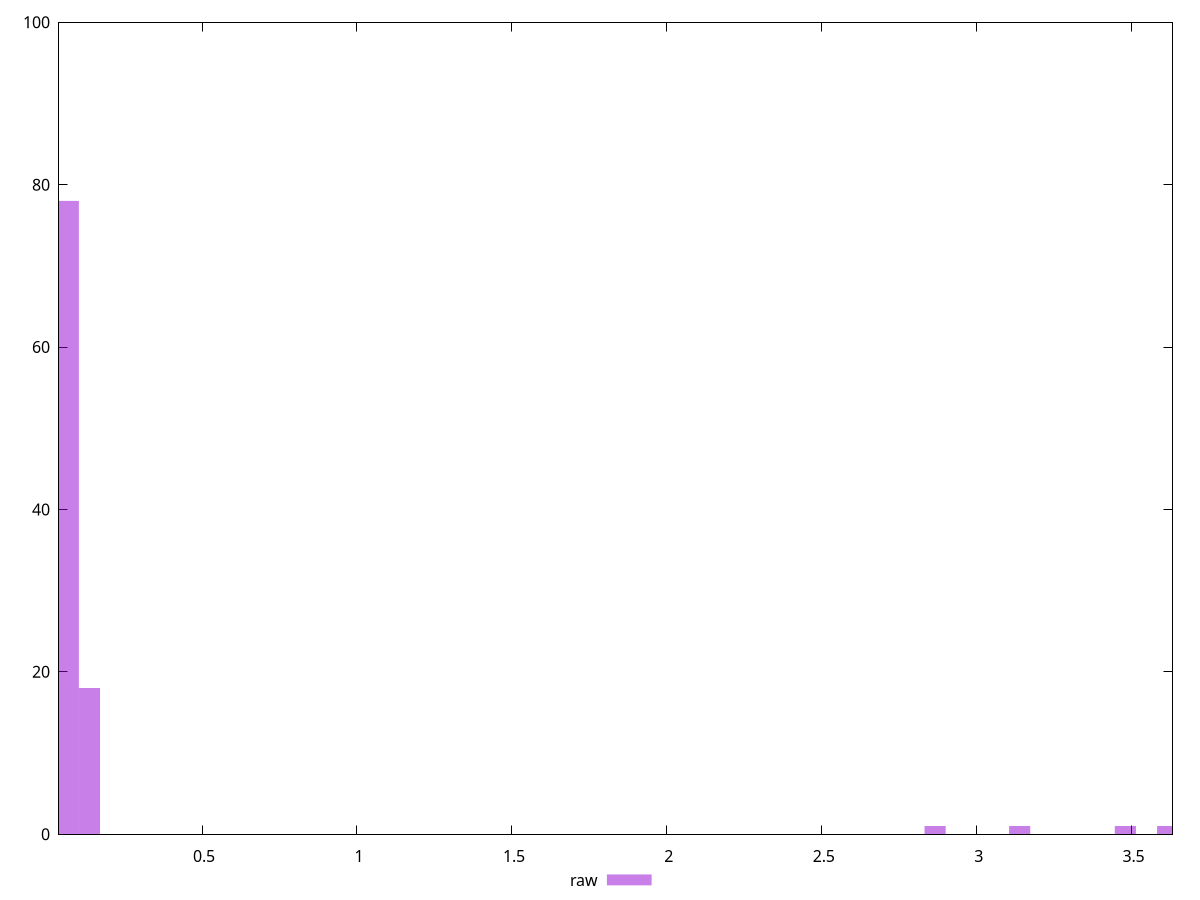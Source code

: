 reset

$raw <<EOF
0.06823401672045688 78
0.13646803344091377 18
3.1387647691410168 1
3.479934852743301 1
2.865828702259189 1
3.616402886184215 1
EOF

set key outside below
set boxwidth 0.06823401672045688
set xrange [0.0382:3.6319999999999997]
set yrange [0:100]
set style fill transparent solid 0.5 noborder
set terminal svg size 640, 490 enhanced background rgb 'white'
set output "report_00007_2020-12-11T15:55:29.892Z/network-rtt/samples/pages+cached+noexternal+nojs/raw/histogram.svg"

plot $raw title "raw" with boxes

reset
